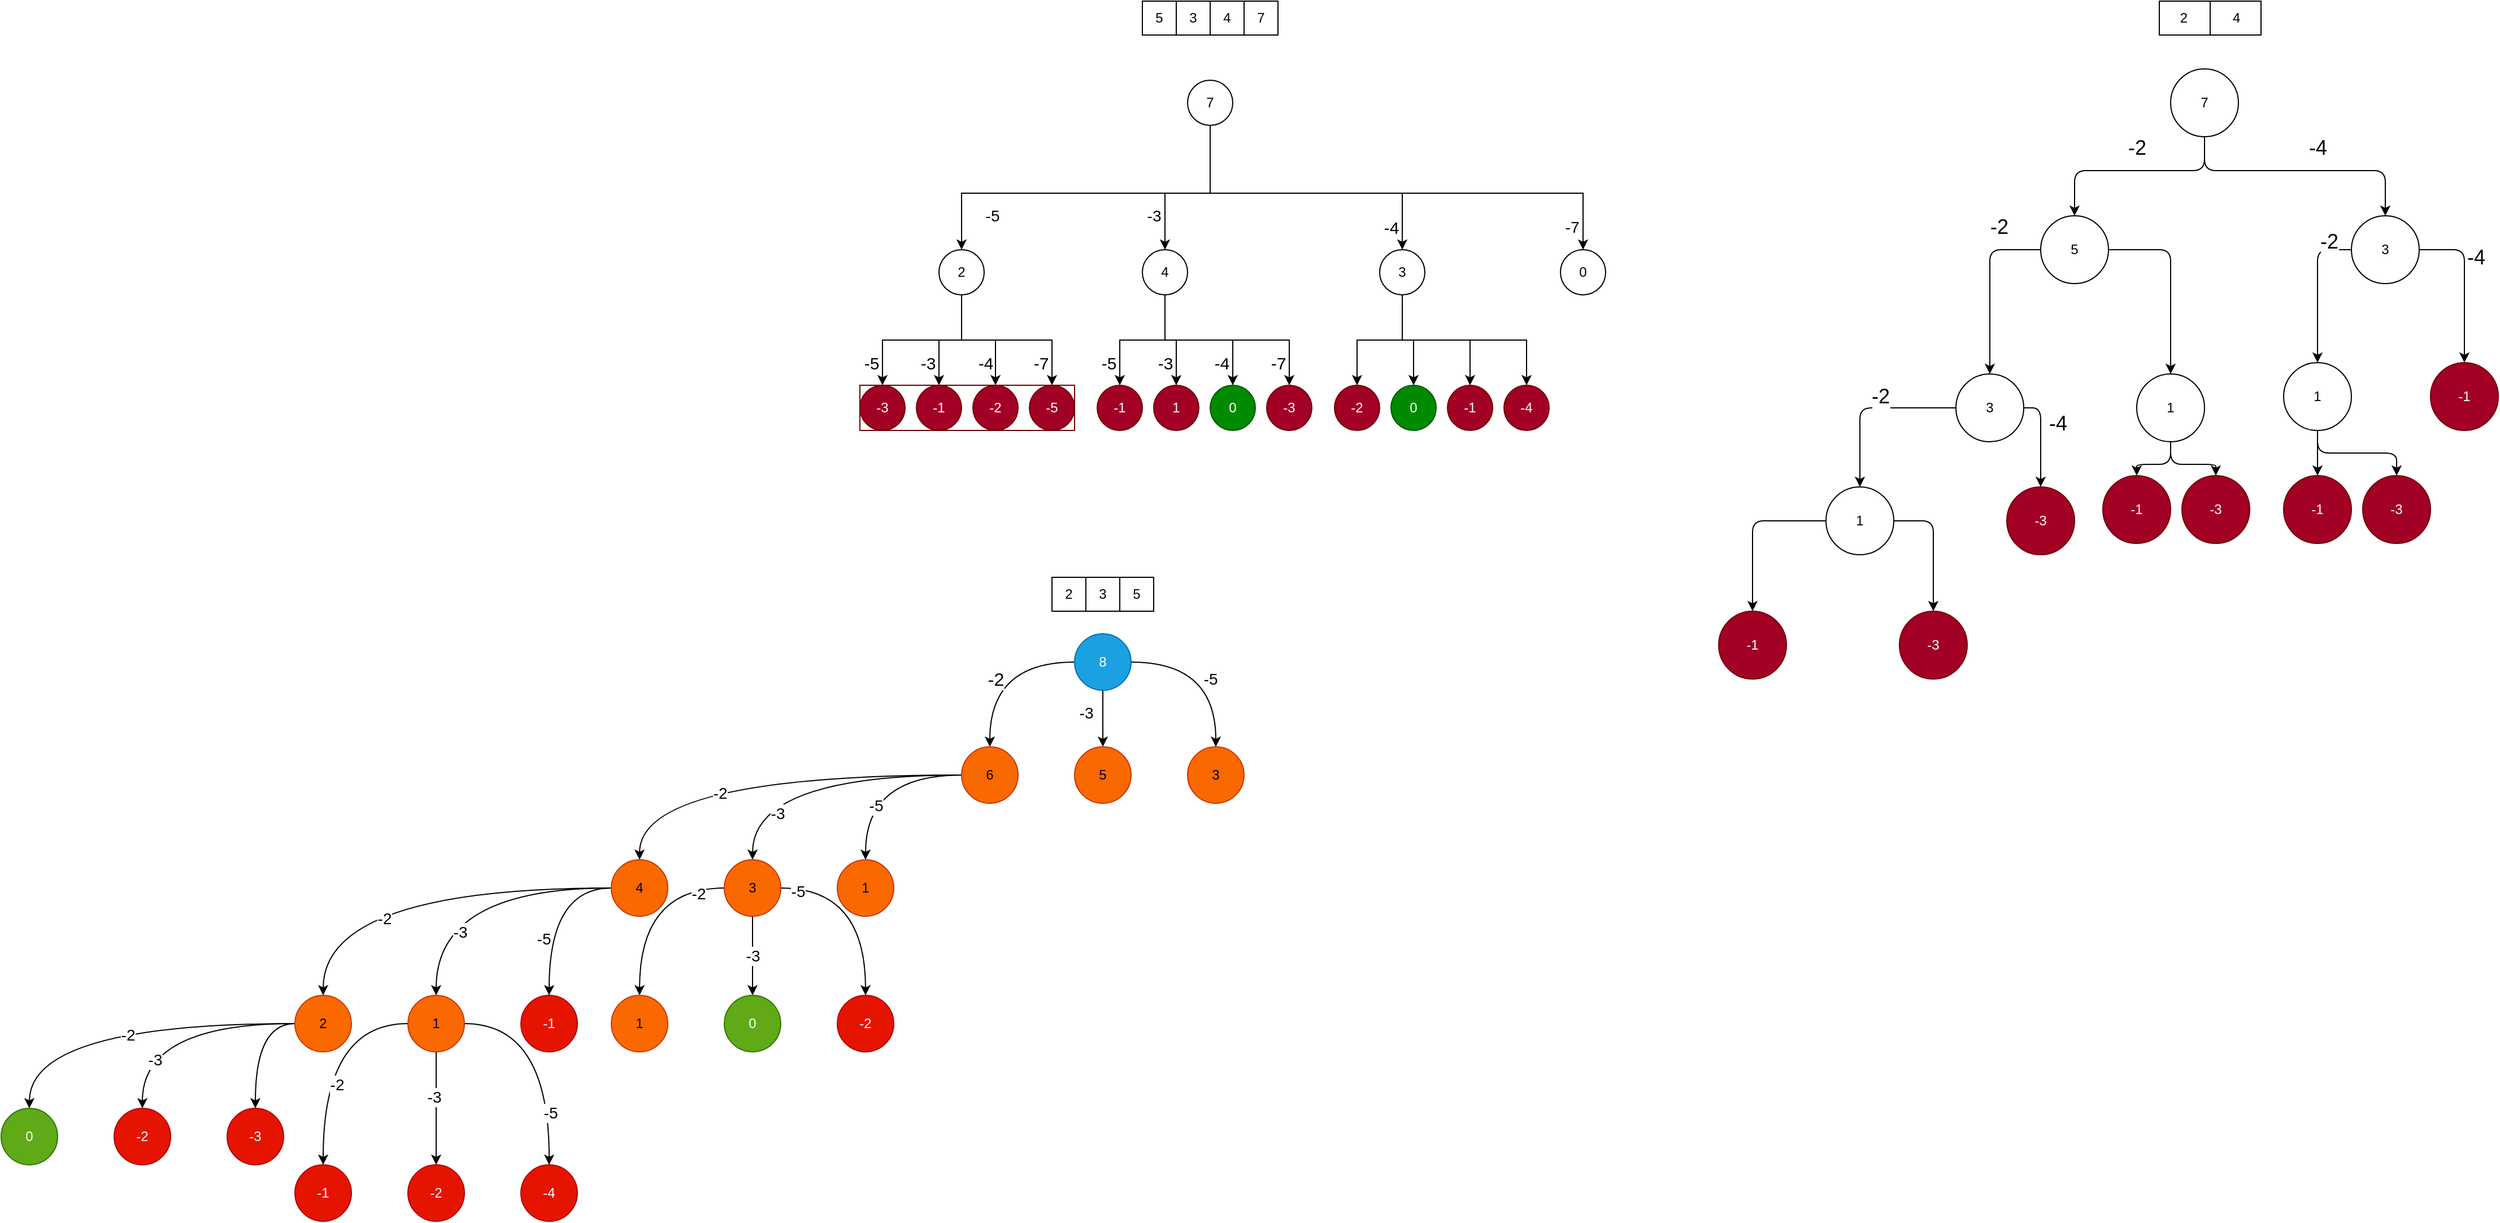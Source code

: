 <mxfile version="16.2.2" type="device"><diagram id="8O5ex-mlfqexEtDb5Z84" name="Page-1"><mxGraphModel dx="3050" dy="841" grid="1" gridSize="10" guides="1" tooltips="1" connect="1" arrows="1" fold="1" page="1" pageScale="1" pageWidth="850" pageHeight="1100" math="0" shadow="0"><root><mxCell id="0"/><mxCell id="1" parent="0"/><mxCell id="Mu1MNJtEwKRZt4f4RCRN-5" value="&lt;font style=&quot;font-size: 18px&quot;&gt;-2&lt;/font&gt;" style="edgeStyle=orthogonalEdgeStyle;rounded=1;orthogonalLoop=1;jettySize=auto;html=1;entryX=0.5;entryY=0;entryDx=0;entryDy=0;" parent="1" source="Mu1MNJtEwKRZt4f4RCRN-1" target="Mu1MNJtEwKRZt4f4RCRN-4" edge="1"><mxGeometry x="-0.027" y="-20" relative="1" as="geometry"><Array as="points"><mxPoint x="490" y="190"/><mxPoint x="375" y="190"/></Array><mxPoint as="offset"/></mxGeometry></mxCell><mxCell id="Mu1MNJtEwKRZt4f4RCRN-8" style="edgeStyle=orthogonalEdgeStyle;rounded=1;orthogonalLoop=1;jettySize=auto;html=1;fontSize=18;" parent="1" source="Mu1MNJtEwKRZt4f4RCRN-1" target="Mu1MNJtEwKRZt4f4RCRN-7" edge="1"><mxGeometry relative="1" as="geometry"><Array as="points"><mxPoint x="490" y="190"/><mxPoint x="650" y="190"/></Array></mxGeometry></mxCell><mxCell id="Mu1MNJtEwKRZt4f4RCRN-9" value="-4" style="edgeLabel;html=1;align=center;verticalAlign=middle;resizable=0;points=[];fontSize=18;" parent="Mu1MNJtEwKRZt4f4RCRN-8" vertex="1" connectable="0"><mxGeometry x="0.2" y="2" relative="1" as="geometry"><mxPoint x="-8" y="-18" as="offset"/></mxGeometry></mxCell><mxCell id="Mu1MNJtEwKRZt4f4RCRN-1" value="7" style="ellipse;whiteSpace=wrap;html=1;aspect=fixed;" parent="1" vertex="1"><mxGeometry x="460" y="100" width="60" height="60" as="geometry"/></mxCell><mxCell id="Mu1MNJtEwKRZt4f4RCRN-2" value="2&amp;nbsp; &amp;nbsp; &amp;nbsp; &amp;nbsp; &amp;nbsp; &amp;nbsp; 4" style="rounded=0;whiteSpace=wrap;html=1;" parent="1" vertex="1"><mxGeometry x="450" y="40" width="90" height="30" as="geometry"/></mxCell><mxCell id="Mu1MNJtEwKRZt4f4RCRN-3" value="" style="endArrow=none;html=1;rounded=0;exitX=0.5;exitY=1;exitDx=0;exitDy=0;entryX=0.5;entryY=0;entryDx=0;entryDy=0;" parent="1" source="Mu1MNJtEwKRZt4f4RCRN-2" target="Mu1MNJtEwKRZt4f4RCRN-2" edge="1"><mxGeometry width="50" height="50" relative="1" as="geometry"><mxPoint x="610" y="450" as="sourcePoint"/><mxPoint x="660" y="400" as="targetPoint"/></mxGeometry></mxCell><mxCell id="Mu1MNJtEwKRZt4f4RCRN-15" style="edgeStyle=orthogonalEdgeStyle;rounded=1;orthogonalLoop=1;jettySize=auto;html=1;entryX=0.5;entryY=0;entryDx=0;entryDy=0;fontSize=18;" parent="1" source="Mu1MNJtEwKRZt4f4RCRN-4" target="Mu1MNJtEwKRZt4f4RCRN-11" edge="1"><mxGeometry relative="1" as="geometry"><Array as="points"><mxPoint x="300" y="260"/></Array></mxGeometry></mxCell><mxCell id="Mu1MNJtEwKRZt4f4RCRN-17" value="-2" style="edgeLabel;html=1;align=center;verticalAlign=middle;resizable=0;points=[];fontSize=18;" parent="Mu1MNJtEwKRZt4f4RCRN-15" vertex="1" connectable="0"><mxGeometry x="-0.521" y="3" relative="1" as="geometry"><mxPoint y="-23" as="offset"/></mxGeometry></mxCell><mxCell id="Mu1MNJtEwKRZt4f4RCRN-18" style="edgeStyle=orthogonalEdgeStyle;rounded=1;orthogonalLoop=1;jettySize=auto;html=1;entryX=0.5;entryY=0;entryDx=0;entryDy=0;fontSize=18;" parent="1" source="Mu1MNJtEwKRZt4f4RCRN-4" target="Mu1MNJtEwKRZt4f4RCRN-12" edge="1"><mxGeometry relative="1" as="geometry"/></mxCell><mxCell id="Mu1MNJtEwKRZt4f4RCRN-4" value="5" style="ellipse;whiteSpace=wrap;html=1;aspect=fixed;" parent="1" vertex="1"><mxGeometry x="345" y="230" width="60" height="60" as="geometry"/></mxCell><mxCell id="Mu1MNJtEwKRZt4f4RCRN-19" style="edgeStyle=orthogonalEdgeStyle;rounded=1;orthogonalLoop=1;jettySize=auto;html=1;fontSize=18;" parent="1" source="Mu1MNJtEwKRZt4f4RCRN-7" target="Mu1MNJtEwKRZt4f4RCRN-13" edge="1"><mxGeometry relative="1" as="geometry"><Array as="points"><mxPoint x="590" y="260"/></Array></mxGeometry></mxCell><mxCell id="Mu1MNJtEwKRZt4f4RCRN-20" value="-2" style="edgeLabel;html=1;align=center;verticalAlign=middle;resizable=0;points=[];fontSize=18;" parent="Mu1MNJtEwKRZt4f4RCRN-19" vertex="1" connectable="0"><mxGeometry x="-0.24" relative="1" as="geometry"><mxPoint x="10" y="-27" as="offset"/></mxGeometry></mxCell><mxCell id="Mu1MNJtEwKRZt4f4RCRN-36" style="edgeStyle=orthogonalEdgeStyle;rounded=1;orthogonalLoop=1;jettySize=auto;html=1;fontSize=18;" parent="1" source="Mu1MNJtEwKRZt4f4RCRN-7" target="Mu1MNJtEwKRZt4f4RCRN-14" edge="1"><mxGeometry relative="1" as="geometry"/></mxCell><mxCell id="Mu1MNJtEwKRZt4f4RCRN-37" value="-4" style="edgeLabel;html=1;align=center;verticalAlign=middle;resizable=0;points=[];fontSize=18;" parent="Mu1MNJtEwKRZt4f4RCRN-36" vertex="1" connectable="0"><mxGeometry x="-0.333" y="-1" relative="1" as="geometry"><mxPoint x="11" as="offset"/></mxGeometry></mxCell><mxCell id="Mu1MNJtEwKRZt4f4RCRN-7" value="3" style="ellipse;whiteSpace=wrap;html=1;aspect=fixed;" parent="1" vertex="1"><mxGeometry x="620" y="230" width="60" height="60" as="geometry"/></mxCell><mxCell id="Mu1MNJtEwKRZt4f4RCRN-24" style="edgeStyle=orthogonalEdgeStyle;rounded=1;orthogonalLoop=1;jettySize=auto;html=1;entryX=0.5;entryY=0;entryDx=0;entryDy=0;fontSize=18;" parent="1" source="Mu1MNJtEwKRZt4f4RCRN-11" target="Mu1MNJtEwKRZt4f4RCRN-22" edge="1"><mxGeometry relative="1" as="geometry"/></mxCell><mxCell id="Mu1MNJtEwKRZt4f4RCRN-27" value="-2" style="edgeLabel;html=1;align=center;verticalAlign=middle;resizable=0;points=[];fontSize=18;" parent="Mu1MNJtEwKRZt4f4RCRN-24" vertex="1" connectable="0"><mxGeometry x="-0.136" y="-3" relative="1" as="geometry"><mxPoint y="-7" as="offset"/></mxGeometry></mxCell><mxCell id="Mu1MNJtEwKRZt4f4RCRN-25" style="edgeStyle=orthogonalEdgeStyle;rounded=1;orthogonalLoop=1;jettySize=auto;html=1;entryX=0.5;entryY=0;entryDx=0;entryDy=0;fontSize=18;" parent="1" source="Mu1MNJtEwKRZt4f4RCRN-11" target="Mu1MNJtEwKRZt4f4RCRN-23" edge="1"><mxGeometry relative="1" as="geometry"><Array as="points"><mxPoint x="345" y="400"/></Array></mxGeometry></mxCell><mxCell id="Mu1MNJtEwKRZt4f4RCRN-26" value="-4" style="edgeLabel;html=1;align=center;verticalAlign=middle;resizable=0;points=[];fontSize=18;" parent="Mu1MNJtEwKRZt4f4RCRN-25" vertex="1" connectable="0"><mxGeometry x="-0.318" y="1" relative="1" as="geometry"><mxPoint x="14" as="offset"/></mxGeometry></mxCell><mxCell id="Mu1MNJtEwKRZt4f4RCRN-11" value="3" style="ellipse;whiteSpace=wrap;html=1;aspect=fixed;" parent="1" vertex="1"><mxGeometry x="270" y="370" width="60" height="60" as="geometry"/></mxCell><mxCell id="Mu1MNJtEwKRZt4f4RCRN-34" style="edgeStyle=orthogonalEdgeStyle;rounded=1;orthogonalLoop=1;jettySize=auto;html=1;fontSize=18;" parent="1" source="Mu1MNJtEwKRZt4f4RCRN-12" target="Mu1MNJtEwKRZt4f4RCRN-32" edge="1"><mxGeometry relative="1" as="geometry"/></mxCell><mxCell id="Mu1MNJtEwKRZt4f4RCRN-35" style="edgeStyle=orthogonalEdgeStyle;rounded=1;orthogonalLoop=1;jettySize=auto;html=1;fontSize=18;" parent="1" source="Mu1MNJtEwKRZt4f4RCRN-12" target="Mu1MNJtEwKRZt4f4RCRN-33" edge="1"><mxGeometry relative="1" as="geometry"><Array as="points"><mxPoint x="460" y="450"/><mxPoint x="500" y="450"/></Array></mxGeometry></mxCell><mxCell id="Mu1MNJtEwKRZt4f4RCRN-12" value="1" style="ellipse;whiteSpace=wrap;html=1;aspect=fixed;" parent="1" vertex="1"><mxGeometry x="430" y="370" width="60" height="60" as="geometry"/></mxCell><mxCell id="Mu1MNJtEwKRZt4f4RCRN-40" style="edgeStyle=orthogonalEdgeStyle;rounded=1;orthogonalLoop=1;jettySize=auto;html=1;fontSize=18;" parent="1" source="Mu1MNJtEwKRZt4f4RCRN-13" target="Mu1MNJtEwKRZt4f4RCRN-38" edge="1"><mxGeometry relative="1" as="geometry"/></mxCell><mxCell id="Mu1MNJtEwKRZt4f4RCRN-41" style="edgeStyle=orthogonalEdgeStyle;rounded=1;orthogonalLoop=1;jettySize=auto;html=1;fontSize=18;" parent="1" source="Mu1MNJtEwKRZt4f4RCRN-13" target="Mu1MNJtEwKRZt4f4RCRN-39" edge="1"><mxGeometry relative="1" as="geometry"><Array as="points"><mxPoint x="590" y="440"/><mxPoint x="660" y="440"/></Array></mxGeometry></mxCell><mxCell id="Mu1MNJtEwKRZt4f4RCRN-13" value="1" style="ellipse;whiteSpace=wrap;html=1;aspect=fixed;" parent="1" vertex="1"><mxGeometry x="560" y="360" width="60" height="60" as="geometry"/></mxCell><mxCell id="Mu1MNJtEwKRZt4f4RCRN-14" value="-1" style="ellipse;whiteSpace=wrap;html=1;aspect=fixed;fillColor=#a20025;fontColor=#ffffff;strokeColor=#6F0000;" parent="1" vertex="1"><mxGeometry x="690" y="360" width="60" height="60" as="geometry"/></mxCell><mxCell id="Mu1MNJtEwKRZt4f4RCRN-30" style="edgeStyle=orthogonalEdgeStyle;rounded=1;orthogonalLoop=1;jettySize=auto;html=1;fontSize=18;" parent="1" source="Mu1MNJtEwKRZt4f4RCRN-22" target="Mu1MNJtEwKRZt4f4RCRN-28" edge="1"><mxGeometry relative="1" as="geometry"/></mxCell><mxCell id="Mu1MNJtEwKRZt4f4RCRN-31" style="edgeStyle=orthogonalEdgeStyle;rounded=1;orthogonalLoop=1;jettySize=auto;html=1;entryX=0.5;entryY=0;entryDx=0;entryDy=0;fontSize=18;" parent="1" source="Mu1MNJtEwKRZt4f4RCRN-22" target="Mu1MNJtEwKRZt4f4RCRN-29" edge="1"><mxGeometry relative="1" as="geometry"/></mxCell><mxCell id="Mu1MNJtEwKRZt4f4RCRN-22" value="1" style="ellipse;whiteSpace=wrap;html=1;aspect=fixed;" parent="1" vertex="1"><mxGeometry x="155" y="470" width="60" height="60" as="geometry"/></mxCell><mxCell id="Mu1MNJtEwKRZt4f4RCRN-23" value="-3" style="ellipse;whiteSpace=wrap;html=1;aspect=fixed;fillColor=#a20025;fontColor=#ffffff;strokeColor=#6F0000;" parent="1" vertex="1"><mxGeometry x="315" y="470" width="60" height="60" as="geometry"/></mxCell><mxCell id="Mu1MNJtEwKRZt4f4RCRN-28" value="-1" style="ellipse;whiteSpace=wrap;html=1;aspect=fixed;fillColor=#a20025;fontColor=#ffffff;strokeColor=#6F0000;" parent="1" vertex="1"><mxGeometry x="60" y="580" width="60" height="60" as="geometry"/></mxCell><mxCell id="Mu1MNJtEwKRZt4f4RCRN-29" value="-3" style="ellipse;whiteSpace=wrap;html=1;aspect=fixed;fillColor=#a20025;fontColor=#ffffff;strokeColor=#6F0000;" parent="1" vertex="1"><mxGeometry x="220" y="580" width="60" height="60" as="geometry"/></mxCell><mxCell id="Mu1MNJtEwKRZt4f4RCRN-32" value="-1" style="ellipse;whiteSpace=wrap;html=1;aspect=fixed;fillColor=#a20025;fontColor=#ffffff;strokeColor=#6F0000;" parent="1" vertex="1"><mxGeometry x="400" y="460" width="60" height="60" as="geometry"/></mxCell><mxCell id="Mu1MNJtEwKRZt4f4RCRN-33" value="-3" style="ellipse;whiteSpace=wrap;html=1;aspect=fixed;fillColor=#a20025;fontColor=#ffffff;strokeColor=#6F0000;" parent="1" vertex="1"><mxGeometry x="470" y="460" width="60" height="60" as="geometry"/></mxCell><mxCell id="Mu1MNJtEwKRZt4f4RCRN-38" value="-1" style="ellipse;whiteSpace=wrap;html=1;aspect=fixed;fillColor=#a20025;fontColor=#ffffff;strokeColor=#6F0000;" parent="1" vertex="1"><mxGeometry x="560" y="460" width="60" height="60" as="geometry"/></mxCell><mxCell id="Mu1MNJtEwKRZt4f4RCRN-39" value="-3" style="ellipse;whiteSpace=wrap;html=1;aspect=fixed;fillColor=#a20025;fontColor=#ffffff;strokeColor=#6F0000;" parent="1" vertex="1"><mxGeometry x="630" y="460" width="60" height="60" as="geometry"/></mxCell><mxCell id="F4gUtIEDCh6Rdkf25Lpv-12" style="edgeStyle=orthogonalEdgeStyle;rounded=0;orthogonalLoop=1;jettySize=auto;html=1;" parent="1" source="F4gUtIEDCh6Rdkf25Lpv-2" target="F4gUtIEDCh6Rdkf25Lpv-8" edge="1"><mxGeometry relative="1" as="geometry"><Array as="points"><mxPoint x="-390" y="210"/><mxPoint x="-610" y="210"/></Array></mxGeometry></mxCell><mxCell id="F4gUtIEDCh6Rdkf25Lpv-16" value="&lt;font style=&quot;font-size: 14px&quot;&gt;-5&lt;/font&gt;" style="edgeLabel;html=1;align=center;verticalAlign=middle;resizable=0;points=[];" parent="F4gUtIEDCh6Rdkf25Lpv-12" vertex="1" connectable="0"><mxGeometry x="0.094" y="1" relative="1" as="geometry"><mxPoint x="-73" y="19" as="offset"/></mxGeometry></mxCell><mxCell id="F4gUtIEDCh6Rdkf25Lpv-13" value="&lt;font style=&quot;font-size: 14px&quot;&gt;-3&lt;/font&gt;" style="edgeStyle=orthogonalEdgeStyle;rounded=0;orthogonalLoop=1;jettySize=auto;html=1;entryX=0.5;entryY=0;entryDx=0;entryDy=0;" parent="1" source="F4gUtIEDCh6Rdkf25Lpv-2" target="F4gUtIEDCh6Rdkf25Lpv-9" edge="1"><mxGeometry x="0.6" y="-10" relative="1" as="geometry"><Array as="points"><mxPoint x="-390" y="210"/><mxPoint x="-430" y="210"/></Array><mxPoint as="offset"/></mxGeometry></mxCell><mxCell id="F4gUtIEDCh6Rdkf25Lpv-14" value="&lt;font style=&quot;font-size: 15px&quot;&gt;-4&lt;/font&gt;" style="edgeStyle=orthogonalEdgeStyle;rounded=0;orthogonalLoop=1;jettySize=auto;html=1;entryX=0.5;entryY=0;entryDx=0;entryDy=0;" parent="1" source="F4gUtIEDCh6Rdkf25Lpv-2" target="F4gUtIEDCh6Rdkf25Lpv-10" edge="1"><mxGeometry x="0.857" y="-10" relative="1" as="geometry"><Array as="points"><mxPoint x="-390" y="210"/><mxPoint x="-220" y="210"/></Array><mxPoint as="offset"/></mxGeometry></mxCell><mxCell id="F4gUtIEDCh6Rdkf25Lpv-15" style="edgeStyle=orthogonalEdgeStyle;rounded=0;orthogonalLoop=1;jettySize=auto;html=1;entryX=0.5;entryY=0;entryDx=0;entryDy=0;" parent="1" source="F4gUtIEDCh6Rdkf25Lpv-2" target="F4gUtIEDCh6Rdkf25Lpv-11" edge="1"><mxGeometry relative="1" as="geometry"><Array as="points"><mxPoint x="-390" y="210"/><mxPoint x="-60" y="210"/></Array></mxGeometry></mxCell><mxCell id="F4gUtIEDCh6Rdkf25Lpv-17" value="-7" style="edgeLabel;html=1;align=center;verticalAlign=middle;resizable=0;points=[];fontSize=14;" parent="F4gUtIEDCh6Rdkf25Lpv-15" vertex="1" connectable="0"><mxGeometry x="0.035" y="-1" relative="1" as="geometry"><mxPoint x="152" y="29" as="offset"/></mxGeometry></mxCell><mxCell id="F4gUtIEDCh6Rdkf25Lpv-2" value="7" style="ellipse;whiteSpace=wrap;html=1;aspect=fixed;" parent="1" vertex="1"><mxGeometry x="-410" y="110" width="40" height="40" as="geometry"/></mxCell><mxCell id="F4gUtIEDCh6Rdkf25Lpv-7" value="" style="group" parent="1" vertex="1" connectable="0"><mxGeometry x="-450" y="40" width="120" height="30" as="geometry"/></mxCell><mxCell id="F4gUtIEDCh6Rdkf25Lpv-3" value="5" style="whiteSpace=wrap;html=1;aspect=fixed;" parent="F4gUtIEDCh6Rdkf25Lpv-7" vertex="1"><mxGeometry width="30" height="30" as="geometry"/></mxCell><mxCell id="F4gUtIEDCh6Rdkf25Lpv-4" value="3" style="whiteSpace=wrap;html=1;aspect=fixed;" parent="F4gUtIEDCh6Rdkf25Lpv-7" vertex="1"><mxGeometry x="30" width="30" height="30" as="geometry"/></mxCell><mxCell id="F4gUtIEDCh6Rdkf25Lpv-5" value="4" style="whiteSpace=wrap;html=1;aspect=fixed;" parent="F4gUtIEDCh6Rdkf25Lpv-7" vertex="1"><mxGeometry x="60" width="30" height="30" as="geometry"/></mxCell><mxCell id="F4gUtIEDCh6Rdkf25Lpv-6" value="7" style="whiteSpace=wrap;html=1;aspect=fixed;" parent="F4gUtIEDCh6Rdkf25Lpv-7" vertex="1"><mxGeometry x="90" width="30" height="30" as="geometry"/></mxCell><mxCell id="F4gUtIEDCh6Rdkf25Lpv-23" value="-5" style="edgeStyle=orthogonalEdgeStyle;rounded=0;orthogonalLoop=1;jettySize=auto;html=1;entryX=0.5;entryY=0;entryDx=0;entryDy=0;fontSize=15;" parent="1" source="F4gUtIEDCh6Rdkf25Lpv-8" target="F4gUtIEDCh6Rdkf25Lpv-18" edge="1"><mxGeometry x="0.733" y="-10" relative="1" as="geometry"><Array as="points"><mxPoint x="-610" y="340"/><mxPoint x="-680" y="340"/></Array><mxPoint as="offset"/></mxGeometry></mxCell><mxCell id="F4gUtIEDCh6Rdkf25Lpv-24" style="edgeStyle=orthogonalEdgeStyle;rounded=0;orthogonalLoop=1;jettySize=auto;html=1;entryX=0.5;entryY=0;entryDx=0;entryDy=0;fontSize=15;" parent="1" source="F4gUtIEDCh6Rdkf25Lpv-8" target="F4gUtIEDCh6Rdkf25Lpv-19" edge="1"><mxGeometry relative="1" as="geometry"><Array as="points"><mxPoint x="-610" y="340"/><mxPoint x="-630" y="340"/></Array></mxGeometry></mxCell><mxCell id="F4gUtIEDCh6Rdkf25Lpv-27" value="-3" style="edgeLabel;html=1;align=center;verticalAlign=middle;resizable=0;points=[];fontSize=15;" parent="F4gUtIEDCh6Rdkf25Lpv-24" vertex="1" connectable="0"><mxGeometry x="0.422" y="-2" relative="1" as="geometry"><mxPoint x="-8" y="9" as="offset"/></mxGeometry></mxCell><mxCell id="F4gUtIEDCh6Rdkf25Lpv-25" style="edgeStyle=orthogonalEdgeStyle;rounded=0;orthogonalLoop=1;jettySize=auto;html=1;entryX=0.5;entryY=0;entryDx=0;entryDy=0;fontSize=15;" parent="1" source="F4gUtIEDCh6Rdkf25Lpv-8" target="F4gUtIEDCh6Rdkf25Lpv-20" edge="1"><mxGeometry relative="1" as="geometry"><Array as="points"><mxPoint x="-610" y="340"/><mxPoint x="-580" y="340"/></Array></mxGeometry></mxCell><mxCell id="F4gUtIEDCh6Rdkf25Lpv-28" value="-4" style="edgeLabel;html=1;align=center;verticalAlign=middle;resizable=0;points=[];fontSize=15;" parent="F4gUtIEDCh6Rdkf25Lpv-25" vertex="1" connectable="0"><mxGeometry x="0.169" y="1" relative="1" as="geometry"><mxPoint x="-4" y="21" as="offset"/></mxGeometry></mxCell><mxCell id="F4gUtIEDCh6Rdkf25Lpv-26" value="-7" style="edgeStyle=orthogonalEdgeStyle;rounded=0;orthogonalLoop=1;jettySize=auto;html=1;fontSize=15;" parent="1" source="F4gUtIEDCh6Rdkf25Lpv-8" target="F4gUtIEDCh6Rdkf25Lpv-21" edge="1"><mxGeometry x="0.75" y="-10" relative="1" as="geometry"><Array as="points"><mxPoint x="-610" y="340"/><mxPoint x="-530" y="340"/></Array><mxPoint as="offset"/></mxGeometry></mxCell><mxCell id="F4gUtIEDCh6Rdkf25Lpv-8" value="2" style="ellipse;whiteSpace=wrap;html=1;aspect=fixed;" parent="1" vertex="1"><mxGeometry x="-630" y="260" width="40" height="40" as="geometry"/></mxCell><mxCell id="F4gUtIEDCh6Rdkf25Lpv-34" value="-5" style="edgeStyle=orthogonalEdgeStyle;rounded=0;orthogonalLoop=1;jettySize=auto;html=1;fontSize=15;" parent="1" source="F4gUtIEDCh6Rdkf25Lpv-9" target="F4gUtIEDCh6Rdkf25Lpv-29" edge="1"><mxGeometry x="0.667" y="-10" relative="1" as="geometry"><Array as="points"><mxPoint x="-430" y="340"/><mxPoint x="-470" y="340"/></Array><mxPoint as="offset"/></mxGeometry></mxCell><mxCell id="F4gUtIEDCh6Rdkf25Lpv-35" value="-3" style="edgeStyle=orthogonalEdgeStyle;rounded=0;orthogonalLoop=1;jettySize=auto;html=1;fontSize=15;" parent="1" source="F4gUtIEDCh6Rdkf25Lpv-9" target="F4gUtIEDCh6Rdkf25Lpv-30" edge="1"><mxGeometry x="0.556" y="-10" relative="1" as="geometry"><mxPoint as="offset"/></mxGeometry></mxCell><mxCell id="F4gUtIEDCh6Rdkf25Lpv-36" value="-4" style="edgeStyle=orthogonalEdgeStyle;rounded=0;orthogonalLoop=1;jettySize=auto;html=1;entryX=0.5;entryY=0;entryDx=0;entryDy=0;fontSize=15;" parent="1" source="F4gUtIEDCh6Rdkf25Lpv-9" target="F4gUtIEDCh6Rdkf25Lpv-31" edge="1"><mxGeometry x="0.714" y="-10" relative="1" as="geometry"><Array as="points"><mxPoint x="-430" y="340"/><mxPoint x="-370" y="340"/></Array><mxPoint as="offset"/></mxGeometry></mxCell><mxCell id="F4gUtIEDCh6Rdkf25Lpv-37" value="-7" style="edgeStyle=orthogonalEdgeStyle;rounded=0;orthogonalLoop=1;jettySize=auto;html=1;fontSize=15;" parent="1" source="F4gUtIEDCh6Rdkf25Lpv-9" target="F4gUtIEDCh6Rdkf25Lpv-32" edge="1"><mxGeometry x="0.789" y="-10" relative="1" as="geometry"><Array as="points"><mxPoint x="-430" y="340"/><mxPoint x="-320" y="340"/></Array><mxPoint as="offset"/></mxGeometry></mxCell><mxCell id="F4gUtIEDCh6Rdkf25Lpv-9" value="4" style="ellipse;whiteSpace=wrap;html=1;aspect=fixed;" parent="1" vertex="1"><mxGeometry x="-450" y="260" width="40" height="40" as="geometry"/></mxCell><mxCell id="F4gUtIEDCh6Rdkf25Lpv-43" style="edgeStyle=orthogonalEdgeStyle;rounded=0;orthogonalLoop=1;jettySize=auto;html=1;fontSize=15;" parent="1" source="F4gUtIEDCh6Rdkf25Lpv-10" target="F4gUtIEDCh6Rdkf25Lpv-39" edge="1"><mxGeometry relative="1" as="geometry"/></mxCell><mxCell id="F4gUtIEDCh6Rdkf25Lpv-44" style="edgeStyle=orthogonalEdgeStyle;rounded=0;orthogonalLoop=1;jettySize=auto;html=1;fontSize=15;" parent="1" source="F4gUtIEDCh6Rdkf25Lpv-10" target="F4gUtIEDCh6Rdkf25Lpv-40" edge="1"><mxGeometry relative="1" as="geometry"/></mxCell><mxCell id="F4gUtIEDCh6Rdkf25Lpv-45" style="edgeStyle=orthogonalEdgeStyle;rounded=0;orthogonalLoop=1;jettySize=auto;html=1;entryX=0.5;entryY=0;entryDx=0;entryDy=0;fontSize=15;" parent="1" source="F4gUtIEDCh6Rdkf25Lpv-10" target="F4gUtIEDCh6Rdkf25Lpv-41" edge="1"><mxGeometry relative="1" as="geometry"><Array as="points"><mxPoint x="-220" y="340"/><mxPoint x="-160" y="340"/></Array></mxGeometry></mxCell><mxCell id="F4gUtIEDCh6Rdkf25Lpv-46" style="edgeStyle=orthogonalEdgeStyle;rounded=0;orthogonalLoop=1;jettySize=auto;html=1;fontSize=15;" parent="1" source="F4gUtIEDCh6Rdkf25Lpv-10" target="F4gUtIEDCh6Rdkf25Lpv-42" edge="1"><mxGeometry relative="1" as="geometry"><Array as="points"><mxPoint x="-220" y="340"/><mxPoint x="-110" y="340"/></Array></mxGeometry></mxCell><mxCell id="F4gUtIEDCh6Rdkf25Lpv-10" value="3" style="ellipse;whiteSpace=wrap;html=1;aspect=fixed;" parent="1" vertex="1"><mxGeometry x="-240" y="260" width="40" height="40" as="geometry"/></mxCell><mxCell id="F4gUtIEDCh6Rdkf25Lpv-11" value="0" style="ellipse;whiteSpace=wrap;html=1;aspect=fixed;" parent="1" vertex="1"><mxGeometry x="-80" y="260" width="40" height="40" as="geometry"/></mxCell><mxCell id="F4gUtIEDCh6Rdkf25Lpv-22" value="" style="group;fillColor=none;fontColor=#ffffff;strokeColor=#6F0000;" parent="1" vertex="1" connectable="0"><mxGeometry x="-700" y="380" width="190" height="40" as="geometry"/></mxCell><mxCell id="F4gUtIEDCh6Rdkf25Lpv-18" value="-3" style="ellipse;whiteSpace=wrap;html=1;aspect=fixed;fillColor=#a20025;fontColor=#ffffff;strokeColor=#6F0000;" parent="F4gUtIEDCh6Rdkf25Lpv-22" vertex="1"><mxGeometry width="40" height="40" as="geometry"/></mxCell><mxCell id="F4gUtIEDCh6Rdkf25Lpv-19" value="-1" style="ellipse;whiteSpace=wrap;html=1;aspect=fixed;fillColor=#a20025;fontColor=#ffffff;strokeColor=#6F0000;" parent="F4gUtIEDCh6Rdkf25Lpv-22" vertex="1"><mxGeometry x="50" width="40" height="40" as="geometry"/></mxCell><mxCell id="F4gUtIEDCh6Rdkf25Lpv-20" value="-2" style="ellipse;whiteSpace=wrap;html=1;aspect=fixed;fillColor=#a20025;fontColor=#ffffff;strokeColor=#6F0000;" parent="F4gUtIEDCh6Rdkf25Lpv-22" vertex="1"><mxGeometry x="100" width="40" height="40" as="geometry"/></mxCell><mxCell id="F4gUtIEDCh6Rdkf25Lpv-21" value="-5" style="ellipse;whiteSpace=wrap;html=1;aspect=fixed;fillColor=#a20025;fontColor=#ffffff;strokeColor=#6F0000;" parent="F4gUtIEDCh6Rdkf25Lpv-22" vertex="1"><mxGeometry x="150" width="40" height="40" as="geometry"/></mxCell><mxCell id="F4gUtIEDCh6Rdkf25Lpv-33" value="" style="group" parent="1" vertex="1" connectable="0"><mxGeometry x="-490" y="380" width="190" height="40" as="geometry"/></mxCell><mxCell id="F4gUtIEDCh6Rdkf25Lpv-29" value="-1" style="ellipse;whiteSpace=wrap;html=1;aspect=fixed;fillColor=#a20025;fontColor=#ffffff;strokeColor=#6F0000;" parent="F4gUtIEDCh6Rdkf25Lpv-33" vertex="1"><mxGeometry width="40" height="40" as="geometry"/></mxCell><mxCell id="F4gUtIEDCh6Rdkf25Lpv-30" value="1" style="ellipse;whiteSpace=wrap;html=1;aspect=fixed;fillColor=#a20025;fontColor=#ffffff;strokeColor=#6F0000;" parent="F4gUtIEDCh6Rdkf25Lpv-33" vertex="1"><mxGeometry x="50" width="40" height="40" as="geometry"/></mxCell><mxCell id="F4gUtIEDCh6Rdkf25Lpv-31" value="0" style="ellipse;whiteSpace=wrap;html=1;aspect=fixed;fillColor=#008a00;fontColor=#ffffff;strokeColor=#005700;" parent="F4gUtIEDCh6Rdkf25Lpv-33" vertex="1"><mxGeometry x="100" width="40" height="40" as="geometry"/></mxCell><mxCell id="F4gUtIEDCh6Rdkf25Lpv-32" value="-3" style="ellipse;whiteSpace=wrap;html=1;aspect=fixed;fillColor=#a20025;fontColor=#ffffff;strokeColor=#6F0000;" parent="F4gUtIEDCh6Rdkf25Lpv-33" vertex="1"><mxGeometry x="150" width="40" height="40" as="geometry"/></mxCell><mxCell id="F4gUtIEDCh6Rdkf25Lpv-38" value="" style="group" parent="1" vertex="1" connectable="0"><mxGeometry x="-280" y="380" width="190" height="40" as="geometry"/></mxCell><mxCell id="F4gUtIEDCh6Rdkf25Lpv-39" value="-2" style="ellipse;whiteSpace=wrap;html=1;aspect=fixed;fillColor=#a20025;fontColor=#ffffff;strokeColor=#6F0000;" parent="F4gUtIEDCh6Rdkf25Lpv-38" vertex="1"><mxGeometry width="40" height="40" as="geometry"/></mxCell><mxCell id="F4gUtIEDCh6Rdkf25Lpv-40" value="0" style="ellipse;whiteSpace=wrap;html=1;aspect=fixed;fillColor=#008a00;fontColor=#ffffff;strokeColor=#005700;" parent="F4gUtIEDCh6Rdkf25Lpv-38" vertex="1"><mxGeometry x="50" width="40" height="40" as="geometry"/></mxCell><mxCell id="F4gUtIEDCh6Rdkf25Lpv-41" value="-1" style="ellipse;whiteSpace=wrap;html=1;aspect=fixed;fillColor=#a20025;fontColor=#ffffff;strokeColor=#6F0000;" parent="F4gUtIEDCh6Rdkf25Lpv-38" vertex="1"><mxGeometry x="100" width="40" height="40" as="geometry"/></mxCell><mxCell id="F4gUtIEDCh6Rdkf25Lpv-42" value="-4" style="ellipse;whiteSpace=wrap;html=1;aspect=fixed;fillColor=#a20025;fontColor=#ffffff;strokeColor=#6F0000;" parent="F4gUtIEDCh6Rdkf25Lpv-38" vertex="1"><mxGeometry x="150" width="40" height="40" as="geometry"/></mxCell><mxCell id="hhowi_seDScx-aOZBCAe-10" style="edgeStyle=orthogonalEdgeStyle;orthogonalLoop=1;jettySize=auto;html=1;entryX=0.5;entryY=0;entryDx=0;entryDy=0;curved=1;" edge="1" parent="1" source="hhowi_seDScx-aOZBCAe-2" target="hhowi_seDScx-aOZBCAe-8"><mxGeometry relative="1" as="geometry"/></mxCell><mxCell id="hhowi_seDScx-aOZBCAe-13" value="&lt;font style=&quot;font-size: 16px&quot;&gt;-2&lt;/font&gt;" style="edgeLabel;html=1;align=center;verticalAlign=middle;resizable=0;points=[];" vertex="1" connectable="0" parent="hhowi_seDScx-aOZBCAe-10"><mxGeometry x="-0.28" y="18" relative="1" as="geometry"><mxPoint x="-16" y="-3" as="offset"/></mxGeometry></mxCell><mxCell id="hhowi_seDScx-aOZBCAe-11" style="edgeStyle=orthogonalEdgeStyle;curved=1;orthogonalLoop=1;jettySize=auto;html=1;" edge="1" parent="1" source="hhowi_seDScx-aOZBCAe-2" target="hhowi_seDScx-aOZBCAe-9"><mxGeometry relative="1" as="geometry"/></mxCell><mxCell id="hhowi_seDScx-aOZBCAe-14" value="-5" style="edgeLabel;html=1;align=center;verticalAlign=middle;resizable=0;points=[];fontSize=14;" vertex="1" connectable="0" parent="hhowi_seDScx-aOZBCAe-11"><mxGeometry x="0.267" y="-18" relative="1" as="geometry"><mxPoint x="13" y="-5" as="offset"/></mxGeometry></mxCell><mxCell id="hhowi_seDScx-aOZBCAe-12" value="&lt;font style=&quot;font-size: 14px&quot;&gt;-3&lt;/font&gt;" style="edgeStyle=orthogonalEdgeStyle;curved=1;orthogonalLoop=1;jettySize=auto;html=1;" edge="1" parent="1" source="hhowi_seDScx-aOZBCAe-2" target="hhowi_seDScx-aOZBCAe-7"><mxGeometry x="-0.2" y="-15" relative="1" as="geometry"><mxPoint as="offset"/></mxGeometry></mxCell><mxCell id="hhowi_seDScx-aOZBCAe-2" value="8" style="ellipse;whiteSpace=wrap;html=1;aspect=fixed;fillColor=#1ba1e2;fontColor=#ffffff;strokeColor=#006EAF;" vertex="1" parent="1"><mxGeometry x="-510" y="600" width="50" height="50" as="geometry"/></mxCell><mxCell id="hhowi_seDScx-aOZBCAe-6" value="" style="group" vertex="1" connectable="0" parent="1"><mxGeometry x="-530" y="550" width="90" height="30" as="geometry"/></mxCell><mxCell id="hhowi_seDScx-aOZBCAe-3" value="2" style="whiteSpace=wrap;html=1;aspect=fixed;" vertex="1" parent="hhowi_seDScx-aOZBCAe-6"><mxGeometry width="30" height="30" as="geometry"/></mxCell><mxCell id="hhowi_seDScx-aOZBCAe-4" value="3" style="whiteSpace=wrap;html=1;aspect=fixed;" vertex="1" parent="hhowi_seDScx-aOZBCAe-6"><mxGeometry x="30" width="30" height="30" as="geometry"/></mxCell><mxCell id="hhowi_seDScx-aOZBCAe-5" value="5" style="whiteSpace=wrap;html=1;aspect=fixed;" vertex="1" parent="hhowi_seDScx-aOZBCAe-6"><mxGeometry x="60" width="30" height="30" as="geometry"/></mxCell><mxCell id="hhowi_seDScx-aOZBCAe-7" value="5" style="ellipse;whiteSpace=wrap;html=1;aspect=fixed;fillColor=#fa6800;fontColor=#000000;strokeColor=#C73500;" vertex="1" parent="1"><mxGeometry x="-510" y="700" width="50" height="50" as="geometry"/></mxCell><mxCell id="hhowi_seDScx-aOZBCAe-18" style="edgeStyle=orthogonalEdgeStyle;curved=1;orthogonalLoop=1;jettySize=auto;html=1;entryX=0.5;entryY=0;entryDx=0;entryDy=0;fontSize=14;" edge="1" parent="1" source="hhowi_seDScx-aOZBCAe-8" target="hhowi_seDScx-aOZBCAe-16"><mxGeometry relative="1" as="geometry"/></mxCell><mxCell id="hhowi_seDScx-aOZBCAe-21" value="-2" style="edgeLabel;html=1;align=center;verticalAlign=middle;resizable=0;points=[];fontSize=14;" vertex="1" connectable="0" parent="hhowi_seDScx-aOZBCAe-18"><mxGeometry x="0.189" y="16" relative="1" as="geometry"><mxPoint as="offset"/></mxGeometry></mxCell><mxCell id="hhowi_seDScx-aOZBCAe-19" style="edgeStyle=orthogonalEdgeStyle;curved=1;orthogonalLoop=1;jettySize=auto;html=1;entryX=0.5;entryY=0;entryDx=0;entryDy=0;fontSize=14;" edge="1" parent="1" source="hhowi_seDScx-aOZBCAe-8" target="hhowi_seDScx-aOZBCAe-15"><mxGeometry relative="1" as="geometry"/></mxCell><mxCell id="hhowi_seDScx-aOZBCAe-22" value="-3" style="edgeLabel;html=1;align=center;verticalAlign=middle;resizable=0;points=[];fontSize=14;" vertex="1" connectable="0" parent="hhowi_seDScx-aOZBCAe-19"><mxGeometry x="0.685" y="22" relative="1" as="geometry"><mxPoint as="offset"/></mxGeometry></mxCell><mxCell id="hhowi_seDScx-aOZBCAe-20" style="edgeStyle=orthogonalEdgeStyle;curved=1;orthogonalLoop=1;jettySize=auto;html=1;entryX=0.5;entryY=0;entryDx=0;entryDy=0;fontSize=14;" edge="1" parent="1" source="hhowi_seDScx-aOZBCAe-8" target="hhowi_seDScx-aOZBCAe-17"><mxGeometry relative="1" as="geometry"/></mxCell><mxCell id="hhowi_seDScx-aOZBCAe-23" value="-5" style="edgeLabel;html=1;align=center;verticalAlign=middle;resizable=0;points=[];fontSize=14;" vertex="1" connectable="0" parent="hhowi_seDScx-aOZBCAe-20"><mxGeometry x="0.4" y="9" relative="1" as="geometry"><mxPoint as="offset"/></mxGeometry></mxCell><mxCell id="hhowi_seDScx-aOZBCAe-8" value="6" style="ellipse;whiteSpace=wrap;html=1;aspect=fixed;fillColor=#fa6800;fontColor=#000000;strokeColor=#C73500;" vertex="1" parent="1"><mxGeometry x="-610" y="700" width="50" height="50" as="geometry"/></mxCell><mxCell id="hhowi_seDScx-aOZBCAe-9" value="3" style="ellipse;whiteSpace=wrap;html=1;aspect=fixed;fillColor=#fa6800;fontColor=#000000;strokeColor=#C73500;" vertex="1" parent="1"><mxGeometry x="-410" y="700" width="50" height="50" as="geometry"/></mxCell><mxCell id="hhowi_seDScx-aOZBCAe-52" style="edgeStyle=orthogonalEdgeStyle;curved=1;orthogonalLoop=1;jettySize=auto;html=1;fontSize=14;" edge="1" parent="1" source="hhowi_seDScx-aOZBCAe-15" target="hhowi_seDScx-aOZBCAe-50"><mxGeometry relative="1" as="geometry"/></mxCell><mxCell id="hhowi_seDScx-aOZBCAe-55" value="-2" style="edgeLabel;html=1;align=center;verticalAlign=middle;resizable=0;points=[];fontSize=14;" vertex="1" connectable="0" parent="hhowi_seDScx-aOZBCAe-52"><mxGeometry x="-0.729" y="5" relative="1" as="geometry"><mxPoint as="offset"/></mxGeometry></mxCell><mxCell id="hhowi_seDScx-aOZBCAe-53" value="-3" style="edgeStyle=orthogonalEdgeStyle;curved=1;orthogonalLoop=1;jettySize=auto;html=1;fontSize=14;" edge="1" parent="1" source="hhowi_seDScx-aOZBCAe-15" target="hhowi_seDScx-aOZBCAe-49"><mxGeometry relative="1" as="geometry"/></mxCell><mxCell id="hhowi_seDScx-aOZBCAe-54" value="-" style="edgeStyle=orthogonalEdgeStyle;curved=1;orthogonalLoop=1;jettySize=auto;html=1;entryX=0.5;entryY=0;entryDx=0;entryDy=0;fontSize=14;" edge="1" parent="1" source="hhowi_seDScx-aOZBCAe-15" target="hhowi_seDScx-aOZBCAe-51"><mxGeometry relative="1" as="geometry"/></mxCell><mxCell id="hhowi_seDScx-aOZBCAe-56" value="-5" style="edgeLabel;html=1;align=center;verticalAlign=middle;resizable=0;points=[];fontSize=14;" vertex="1" connectable="0" parent="hhowi_seDScx-aOZBCAe-54"><mxGeometry x="-0.824" y="-3" relative="1" as="geometry"><mxPoint as="offset"/></mxGeometry></mxCell><mxCell id="hhowi_seDScx-aOZBCAe-15" value="3" style="ellipse;whiteSpace=wrap;html=1;aspect=fixed;fillColor=#fa6800;fontColor=#000000;strokeColor=#C73500;" vertex="1" parent="1"><mxGeometry x="-820" y="800" width="50" height="50" as="geometry"/></mxCell><mxCell id="hhowi_seDScx-aOZBCAe-27" style="edgeStyle=orthogonalEdgeStyle;curved=1;orthogonalLoop=1;jettySize=auto;html=1;entryX=0.5;entryY=0;entryDx=0;entryDy=0;fontSize=14;" edge="1" parent="1" source="hhowi_seDScx-aOZBCAe-16" target="hhowi_seDScx-aOZBCAe-25"><mxGeometry relative="1" as="geometry"/></mxCell><mxCell id="hhowi_seDScx-aOZBCAe-30" value="-2" style="edgeLabel;html=1;align=center;verticalAlign=middle;resizable=0;points=[];fontSize=14;" vertex="1" connectable="0" parent="hhowi_seDScx-aOZBCAe-27"><mxGeometry x="0.149" y="27" relative="1" as="geometry"><mxPoint as="offset"/></mxGeometry></mxCell><mxCell id="hhowi_seDScx-aOZBCAe-28" style="edgeStyle=orthogonalEdgeStyle;curved=1;orthogonalLoop=1;jettySize=auto;html=1;entryX=0.5;entryY=0;entryDx=0;entryDy=0;fontSize=14;" edge="1" parent="1" source="hhowi_seDScx-aOZBCAe-16" target="hhowi_seDScx-aOZBCAe-24"><mxGeometry relative="1" as="geometry"/></mxCell><mxCell id="hhowi_seDScx-aOZBCAe-31" value="-3" style="edgeLabel;html=1;align=center;verticalAlign=middle;resizable=0;points=[];fontSize=14;" vertex="1" connectable="0" parent="hhowi_seDScx-aOZBCAe-28"><mxGeometry x="0.552" y="21" relative="1" as="geometry"><mxPoint as="offset"/></mxGeometry></mxCell><mxCell id="hhowi_seDScx-aOZBCAe-29" value="-5" style="edgeStyle=orthogonalEdgeStyle;curved=1;orthogonalLoop=1;jettySize=auto;html=1;entryX=0.5;entryY=0;entryDx=0;entryDy=0;fontSize=14;" edge="1" parent="1" source="hhowi_seDScx-aOZBCAe-16" target="hhowi_seDScx-aOZBCAe-26"><mxGeometry x="0.333" y="-5" relative="1" as="geometry"><mxPoint as="offset"/></mxGeometry></mxCell><mxCell id="hhowi_seDScx-aOZBCAe-16" value="4" style="ellipse;whiteSpace=wrap;html=1;aspect=fixed;fillColor=#fa6800;fontColor=#000000;strokeColor=#C73500;" vertex="1" parent="1"><mxGeometry x="-920" y="800" width="50" height="50" as="geometry"/></mxCell><mxCell id="hhowi_seDScx-aOZBCAe-17" value="1" style="ellipse;whiteSpace=wrap;html=1;aspect=fixed;fillColor=#fa6800;fontColor=#000000;strokeColor=#C73500;" vertex="1" parent="1"><mxGeometry x="-720" y="800" width="50" height="50" as="geometry"/></mxCell><mxCell id="hhowi_seDScx-aOZBCAe-43" style="edgeStyle=orthogonalEdgeStyle;curved=1;orthogonalLoop=1;jettySize=auto;html=1;entryX=0.5;entryY=0;entryDx=0;entryDy=0;fontSize=14;" edge="1" parent="1" source="hhowi_seDScx-aOZBCAe-24" target="hhowi_seDScx-aOZBCAe-41"><mxGeometry relative="1" as="geometry"/></mxCell><mxCell id="hhowi_seDScx-aOZBCAe-46" value="-2" style="edgeLabel;html=1;align=center;verticalAlign=middle;resizable=0;points=[];fontSize=14;" vertex="1" connectable="0" parent="hhowi_seDScx-aOZBCAe-43"><mxGeometry x="0.29" y="12" relative="1" as="geometry"><mxPoint as="offset"/></mxGeometry></mxCell><mxCell id="hhowi_seDScx-aOZBCAe-44" style="edgeStyle=orthogonalEdgeStyle;curved=1;orthogonalLoop=1;jettySize=auto;html=1;entryX=0.5;entryY=0;entryDx=0;entryDy=0;fontSize=14;" edge="1" parent="1" source="hhowi_seDScx-aOZBCAe-24" target="hhowi_seDScx-aOZBCAe-40"><mxGeometry relative="1" as="geometry"/></mxCell><mxCell id="hhowi_seDScx-aOZBCAe-47" value="-3" style="edgeLabel;html=1;align=center;verticalAlign=middle;resizable=0;points=[];fontSize=14;" vertex="1" connectable="0" parent="hhowi_seDScx-aOZBCAe-44"><mxGeometry x="-0.2" y="-2" relative="1" as="geometry"><mxPoint as="offset"/></mxGeometry></mxCell><mxCell id="hhowi_seDScx-aOZBCAe-45" style="edgeStyle=orthogonalEdgeStyle;curved=1;orthogonalLoop=1;jettySize=auto;html=1;fontSize=14;" edge="1" parent="1" source="hhowi_seDScx-aOZBCAe-24" target="hhowi_seDScx-aOZBCAe-42"><mxGeometry relative="1" as="geometry"/></mxCell><mxCell id="hhowi_seDScx-aOZBCAe-48" value="-5" style="edgeLabel;html=1;align=center;verticalAlign=middle;resizable=0;points=[];fontSize=14;" vertex="1" connectable="0" parent="hhowi_seDScx-aOZBCAe-45"><mxGeometry x="0.54" y="1" relative="1" as="geometry"><mxPoint as="offset"/></mxGeometry></mxCell><mxCell id="hhowi_seDScx-aOZBCAe-24" value="1" style="ellipse;whiteSpace=wrap;html=1;aspect=fixed;fillColor=#fa6800;fontColor=#000000;strokeColor=#C73500;" vertex="1" parent="1"><mxGeometry x="-1100" y="920" width="50" height="50" as="geometry"/></mxCell><mxCell id="hhowi_seDScx-aOZBCAe-35" style="edgeStyle=orthogonalEdgeStyle;curved=1;orthogonalLoop=1;jettySize=auto;html=1;entryX=0.5;entryY=0;entryDx=0;entryDy=0;fontSize=14;" edge="1" parent="1" source="hhowi_seDScx-aOZBCAe-25" target="hhowi_seDScx-aOZBCAe-33"><mxGeometry relative="1" as="geometry"/></mxCell><mxCell id="hhowi_seDScx-aOZBCAe-38" value="-2" style="edgeLabel;html=1;align=center;verticalAlign=middle;resizable=0;points=[];fontSize=14;" vertex="1" connectable="0" parent="hhowi_seDScx-aOZBCAe-35"><mxGeometry x="-0.045" y="10" relative="1" as="geometry"><mxPoint as="offset"/></mxGeometry></mxCell><mxCell id="hhowi_seDScx-aOZBCAe-36" style="edgeStyle=orthogonalEdgeStyle;curved=1;orthogonalLoop=1;jettySize=auto;html=1;fontSize=14;" edge="1" parent="1" source="hhowi_seDScx-aOZBCAe-25" target="hhowi_seDScx-aOZBCAe-32"><mxGeometry relative="1" as="geometry"/></mxCell><mxCell id="hhowi_seDScx-aOZBCAe-39" value="-3" style="edgeLabel;html=1;align=center;verticalAlign=middle;resizable=0;points=[];fontSize=14;" vertex="1" connectable="0" parent="hhowi_seDScx-aOZBCAe-36"><mxGeometry x="0.591" y="11" relative="1" as="geometry"><mxPoint as="offset"/></mxGeometry></mxCell><mxCell id="hhowi_seDScx-aOZBCAe-37" style="edgeStyle=orthogonalEdgeStyle;curved=1;orthogonalLoop=1;jettySize=auto;html=1;entryX=0.5;entryY=0;entryDx=0;entryDy=0;fontSize=14;" edge="1" parent="1" source="hhowi_seDScx-aOZBCAe-25" target="hhowi_seDScx-aOZBCAe-34"><mxGeometry relative="1" as="geometry"/></mxCell><mxCell id="hhowi_seDScx-aOZBCAe-25" value="2" style="ellipse;whiteSpace=wrap;html=1;aspect=fixed;fillColor=#fa6800;fontColor=#000000;strokeColor=#C73500;" vertex="1" parent="1"><mxGeometry x="-1200" y="920" width="50" height="50" as="geometry"/></mxCell><mxCell id="hhowi_seDScx-aOZBCAe-26" value="-1" style="ellipse;whiteSpace=wrap;html=1;aspect=fixed;fillColor=#e51400;fontColor=#ffffff;strokeColor=#B20000;" vertex="1" parent="1"><mxGeometry x="-1000" y="920" width="50" height="50" as="geometry"/></mxCell><mxCell id="hhowi_seDScx-aOZBCAe-32" value="-2" style="ellipse;whiteSpace=wrap;html=1;aspect=fixed;fillColor=#e51400;fontColor=#ffffff;strokeColor=#B20000;" vertex="1" parent="1"><mxGeometry x="-1360" y="1020" width="50" height="50" as="geometry"/></mxCell><mxCell id="hhowi_seDScx-aOZBCAe-33" value="0" style="ellipse;whiteSpace=wrap;html=1;aspect=fixed;fillColor=#60a917;fontColor=#ffffff;strokeColor=#2D7600;" vertex="1" parent="1"><mxGeometry x="-1460" y="1020" width="50" height="50" as="geometry"/></mxCell><mxCell id="hhowi_seDScx-aOZBCAe-34" value="-3" style="ellipse;whiteSpace=wrap;html=1;aspect=fixed;fillColor=#e51400;fontColor=#ffffff;strokeColor=#B20000;" vertex="1" parent="1"><mxGeometry x="-1260" y="1020" width="50" height="50" as="geometry"/></mxCell><mxCell id="hhowi_seDScx-aOZBCAe-40" value="-2" style="ellipse;whiteSpace=wrap;html=1;aspect=fixed;fillColor=#e51400;fontColor=#ffffff;strokeColor=#B20000;" vertex="1" parent="1"><mxGeometry x="-1100" y="1070" width="50" height="50" as="geometry"/></mxCell><mxCell id="hhowi_seDScx-aOZBCAe-41" value="-1" style="ellipse;whiteSpace=wrap;html=1;aspect=fixed;fillColor=#e51400;fontColor=#ffffff;strokeColor=#B20000;" vertex="1" parent="1"><mxGeometry x="-1200" y="1070" width="50" height="50" as="geometry"/></mxCell><mxCell id="hhowi_seDScx-aOZBCAe-42" value="-4" style="ellipse;whiteSpace=wrap;html=1;aspect=fixed;fillColor=#e51400;fontColor=#ffffff;strokeColor=#B20000;" vertex="1" parent="1"><mxGeometry x="-1000" y="1070" width="50" height="50" as="geometry"/></mxCell><mxCell id="hhowi_seDScx-aOZBCAe-49" value="0" style="ellipse;whiteSpace=wrap;html=1;aspect=fixed;fillColor=#60a917;fontColor=#ffffff;strokeColor=#2D7600;" vertex="1" parent="1"><mxGeometry x="-820" y="920" width="50" height="50" as="geometry"/></mxCell><mxCell id="hhowi_seDScx-aOZBCAe-50" value="1" style="ellipse;whiteSpace=wrap;html=1;aspect=fixed;fillColor=#fa6800;fontColor=#000000;strokeColor=#C73500;" vertex="1" parent="1"><mxGeometry x="-920" y="920" width="50" height="50" as="geometry"/></mxCell><mxCell id="hhowi_seDScx-aOZBCAe-51" value="-2" style="ellipse;whiteSpace=wrap;html=1;aspect=fixed;fillColor=#e51400;fontColor=#ffffff;strokeColor=#B20000;" vertex="1" parent="1"><mxGeometry x="-720" y="920" width="50" height="50" as="geometry"/></mxCell></root></mxGraphModel></diagram></mxfile>